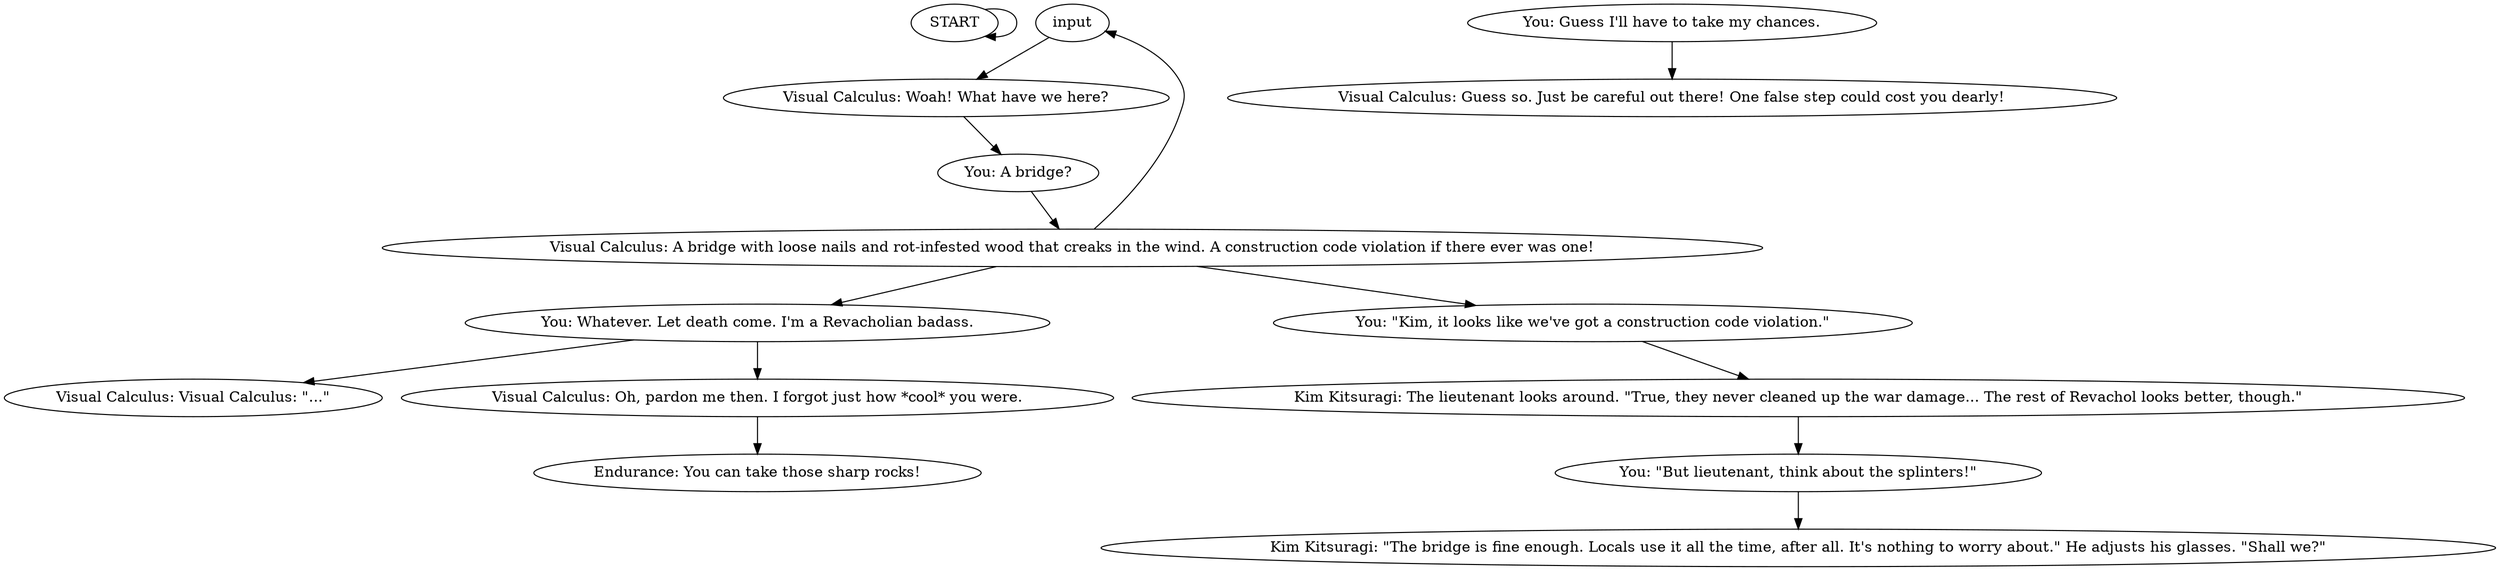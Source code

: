 # PIER ORB / bustedupwalkwaythought
# One wrong step is death, right? Probably death. (This is a conversation with VisCalc on the state of the ruin.)
# ==================================================
digraph G {
	  0 [label="START"];
	  1 [label="input"];
	  2 [label="You: Guess I'll have to take my chances."];
	  3 [label="Visual Calculus: Woah! What have we here?"];
	  4 [label="Endurance: You can take those sharp rocks!"];
	  5 [label="Kim Kitsuragi: The lieutenant looks around. \"True, they never cleaned up the war damage... The rest of Revachol looks better, though.\""];
	  6 [label="You: Whatever. Let death come. I'm a Revacholian badass."];
	  7 [label="Visual Calculus: A bridge with loose nails and rot-infested wood that creaks in the wind. A construction code violation if there ever was one!"];
	  8 [label="You: \"Kim, it looks like we've got a construction code violation.\""];
	  9 [label="Visual Calculus: Visual Calculus: \"...\""];
	  10 [label="Kim Kitsuragi: \"The bridge is fine enough. Locals use it all the time, after all. It's nothing to worry about.\" He adjusts his glasses. \"Shall we?\""];
	  11 [label="You: \"But lieutenant, think about the splinters!\""];
	  12 [label="Visual Calculus: Guess so. Just be careful out there! One false step could cost you dearly!"];
	  13 [label="You: A bridge?"];
	  14 [label="Visual Calculus: Oh, pardon me then. I forgot just how *cool* you were."];
	  0 -> 0
	  1 -> 3
	  2 -> 12
	  3 -> 13
	  5 -> 11
	  6 -> 9
	  6 -> 14
	  7 -> 8
	  7 -> 1
	  7 -> 6
	  8 -> 5
	  11 -> 10
	  13 -> 7
	  14 -> 4
}


